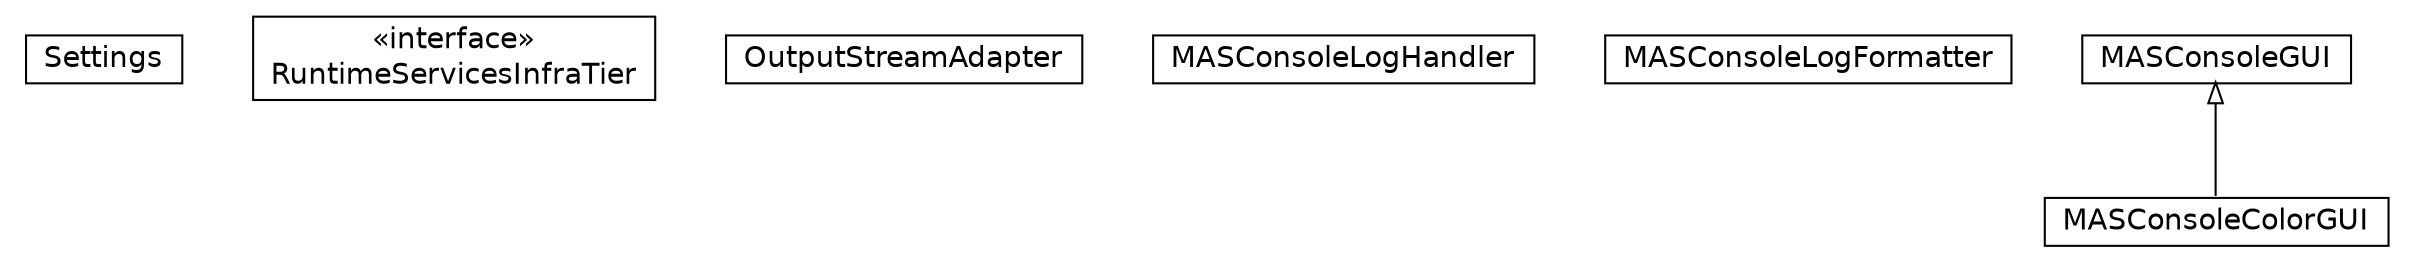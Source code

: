 #!/usr/local/bin/dot
#
# Class diagram 
# Generated by UMLGraph version 5.1 (http://www.umlgraph.org/)
#

digraph G {
	edge [fontname="Helvetica",fontsize=10,labelfontname="Helvetica",labelfontsize=10];
	node [fontname="Helvetica",fontsize=10,shape=plaintext];
	nodesep=0.25;
	ranksep=0.5;
	// jason.runtime.Settings
	c4465 [label=<<table title="jason.runtime.Settings" border="0" cellborder="1" cellspacing="0" cellpadding="2" port="p" href="./Settings.html">
		<tr><td><table border="0" cellspacing="0" cellpadding="1">
<tr><td align="center" balign="center"> Settings </td></tr>
		</table></td></tr>
		</table>>, fontname="Helvetica", fontcolor="black", fontsize=14.0];
	// jason.runtime.RuntimeServicesInfraTier
	c4466 [label=<<table title="jason.runtime.RuntimeServicesInfraTier" border="0" cellborder="1" cellspacing="0" cellpadding="2" port="p" href="./RuntimeServicesInfraTier.html">
		<tr><td><table border="0" cellspacing="0" cellpadding="1">
<tr><td align="center" balign="center"> &#171;interface&#187; </td></tr>
<tr><td align="center" balign="center"> RuntimeServicesInfraTier </td></tr>
		</table></td></tr>
		</table>>, fontname="Helvetica", fontcolor="black", fontsize=14.0];
	// jason.runtime.OutputStreamAdapter
	c4467 [label=<<table title="jason.runtime.OutputStreamAdapter" border="0" cellborder="1" cellspacing="0" cellpadding="2" port="p" href="./OutputStreamAdapter.html">
		<tr><td><table border="0" cellspacing="0" cellpadding="1">
<tr><td align="center" balign="center"> OutputStreamAdapter </td></tr>
		</table></td></tr>
		</table>>, fontname="Helvetica", fontcolor="black", fontsize=14.0];
	// jason.runtime.MASConsoleLogHandler
	c4468 [label=<<table title="jason.runtime.MASConsoleLogHandler" border="0" cellborder="1" cellspacing="0" cellpadding="2" port="p" href="./MASConsoleLogHandler.html">
		<tr><td><table border="0" cellspacing="0" cellpadding="1">
<tr><td align="center" balign="center"> MASConsoleLogHandler </td></tr>
		</table></td></tr>
		</table>>, fontname="Helvetica", fontcolor="black", fontsize=14.0];
	// jason.runtime.MASConsoleLogFormatter
	c4469 [label=<<table title="jason.runtime.MASConsoleLogFormatter" border="0" cellborder="1" cellspacing="0" cellpadding="2" port="p" href="./MASConsoleLogFormatter.html">
		<tr><td><table border="0" cellspacing="0" cellpadding="1">
<tr><td align="center" balign="center"> MASConsoleLogFormatter </td></tr>
		</table></td></tr>
		</table>>, fontname="Helvetica", fontcolor="black", fontsize=14.0];
	// jason.runtime.MASConsoleGUI
	c4470 [label=<<table title="jason.runtime.MASConsoleGUI" border="0" cellborder="1" cellspacing="0" cellpadding="2" port="p" href="./MASConsoleGUI.html">
		<tr><td><table border="0" cellspacing="0" cellpadding="1">
<tr><td align="center" balign="center"> MASConsoleGUI </td></tr>
		</table></td></tr>
		</table>>, fontname="Helvetica", fontcolor="black", fontsize=14.0];
	// jason.runtime.MASConsoleColorGUI
	c4471 [label=<<table title="jason.runtime.MASConsoleColorGUI" border="0" cellborder="1" cellspacing="0" cellpadding="2" port="p" href="./MASConsoleColorGUI.html">
		<tr><td><table border="0" cellspacing="0" cellpadding="1">
<tr><td align="center" balign="center"> MASConsoleColorGUI </td></tr>
		</table></td></tr>
		</table>>, fontname="Helvetica", fontcolor="black", fontsize=14.0];
	//jason.runtime.MASConsoleColorGUI extends jason.runtime.MASConsoleGUI
	c4470:p -> c4471:p [dir=back,arrowtail=empty];
}

